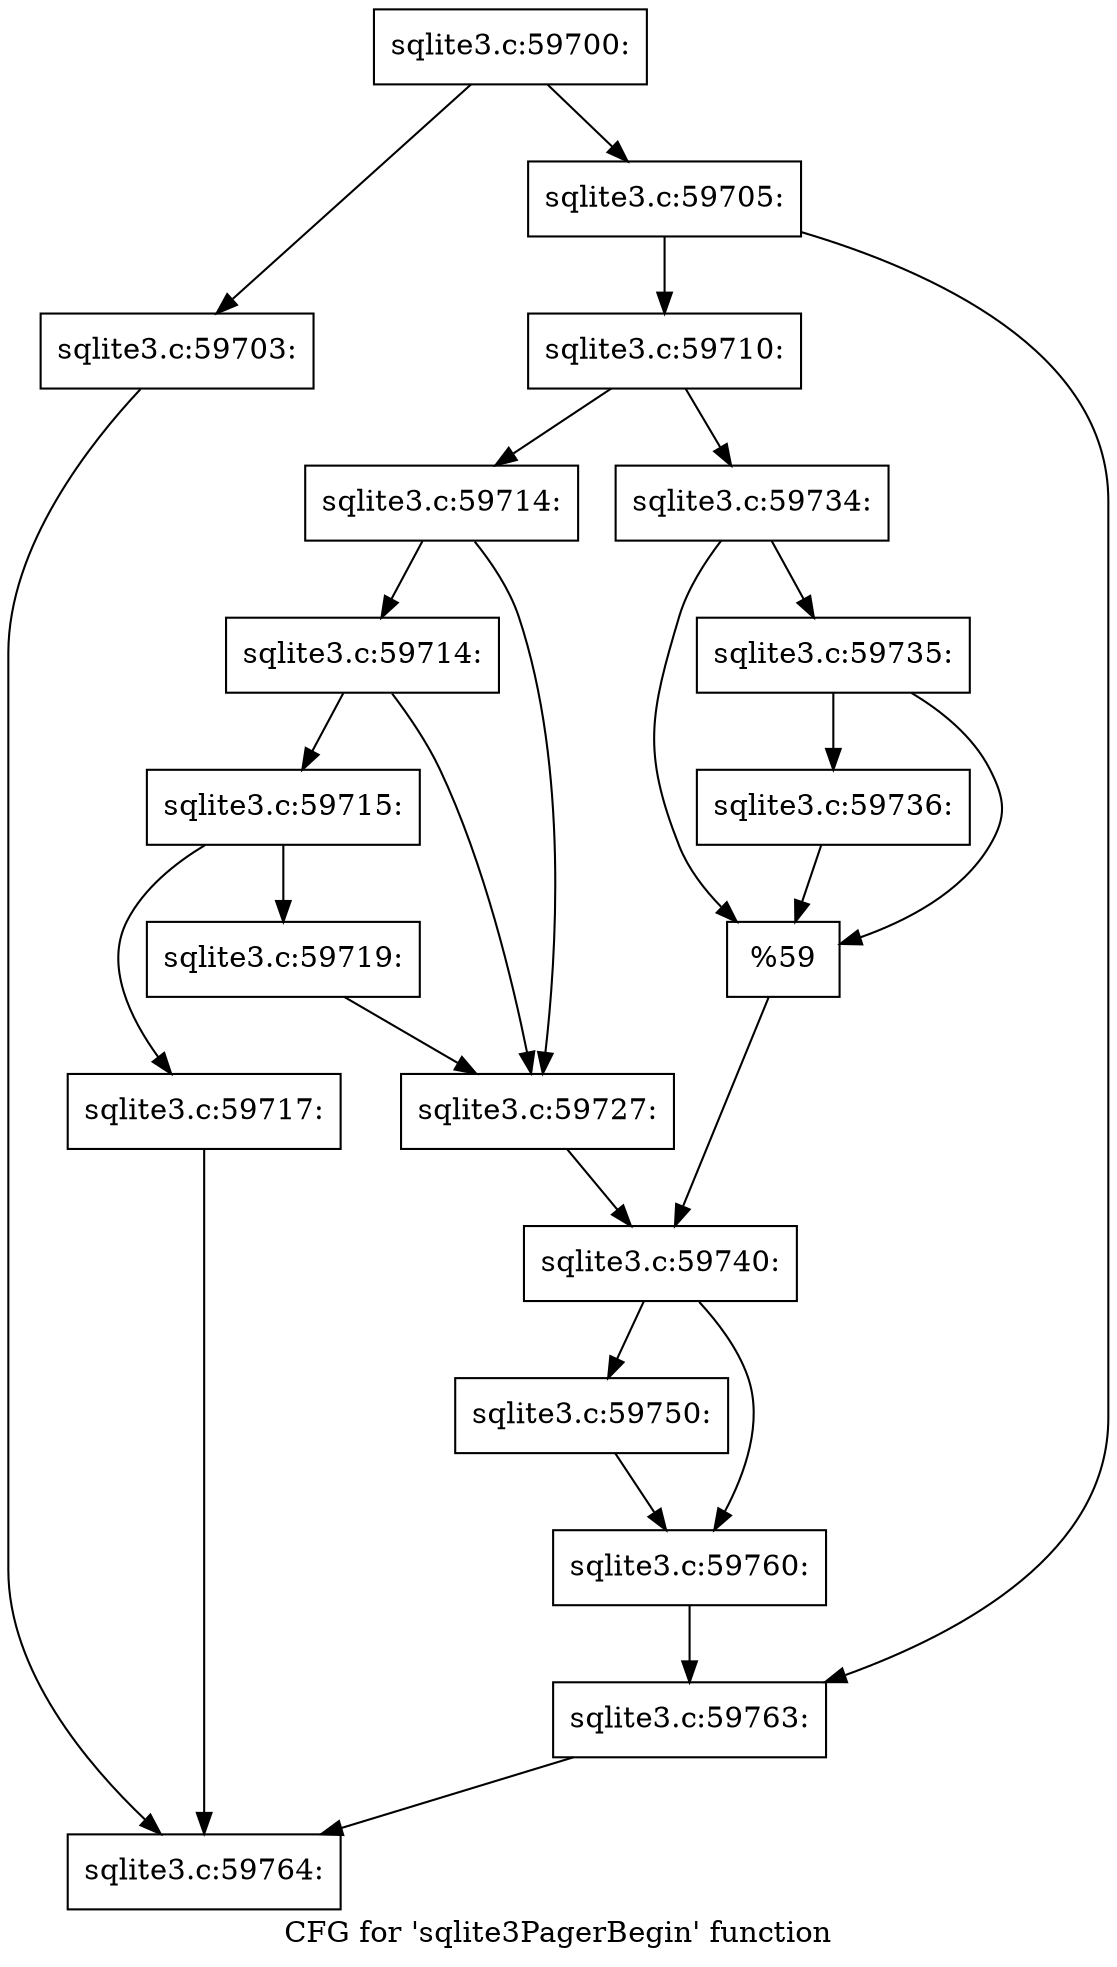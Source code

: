 digraph "CFG for 'sqlite3PagerBegin' function" {
	label="CFG for 'sqlite3PagerBegin' function";

	Node0x55c0f7764700 [shape=record,label="{sqlite3.c:59700:}"];
	Node0x55c0f7764700 -> Node0x55c0f77670e0;
	Node0x55c0f7764700 -> Node0x55c0f7767130;
	Node0x55c0f77670e0 [shape=record,label="{sqlite3.c:59703:}"];
	Node0x55c0f77670e0 -> Node0x55c0f7765be0;
	Node0x55c0f7767130 [shape=record,label="{sqlite3.c:59705:}"];
	Node0x55c0f7767130 -> Node0x55c0f7767c10;
	Node0x55c0f7767130 -> Node0x55c0f7767c60;
	Node0x55c0f7767c10 [shape=record,label="{sqlite3.c:59710:}"];
	Node0x55c0f7767c10 -> Node0x55c0f7768270;
	Node0x55c0f7767c10 -> Node0x55c0f7768310;
	Node0x55c0f7768270 [shape=record,label="{sqlite3.c:59714:}"];
	Node0x55c0f7768270 -> Node0x55c0f7768820;
	Node0x55c0f7768270 -> Node0x55c0f77687d0;
	Node0x55c0f7768820 [shape=record,label="{sqlite3.c:59714:}"];
	Node0x55c0f7768820 -> Node0x55c0f7768780;
	Node0x55c0f7768820 -> Node0x55c0f77687d0;
	Node0x55c0f7768780 [shape=record,label="{sqlite3.c:59715:}"];
	Node0x55c0f7768780 -> Node0x55c0f7769430;
	Node0x55c0f7768780 -> Node0x55c0f7769480;
	Node0x55c0f7769430 [shape=record,label="{sqlite3.c:59717:}"];
	Node0x55c0f7769430 -> Node0x55c0f7765be0;
	Node0x55c0f7769480 [shape=record,label="{sqlite3.c:59719:}"];
	Node0x55c0f7769480 -> Node0x55c0f77687d0;
	Node0x55c0f77687d0 [shape=record,label="{sqlite3.c:59727:}"];
	Node0x55c0f77687d0 -> Node0x55c0f77682c0;
	Node0x55c0f7768310 [shape=record,label="{sqlite3.c:59734:}"];
	Node0x55c0f7768310 -> Node0x55c0f776abc0;
	Node0x55c0f7768310 -> Node0x55c0f776a590;
	Node0x55c0f776abc0 [shape=record,label="{sqlite3.c:59735:}"];
	Node0x55c0f776abc0 -> Node0x55c0f591bbc0;
	Node0x55c0f776abc0 -> Node0x55c0f776a590;
	Node0x55c0f591bbc0 [shape=record,label="{sqlite3.c:59736:}"];
	Node0x55c0f591bbc0 -> Node0x55c0f776a590;
	Node0x55c0f776a590 [shape=record,label="{%59}"];
	Node0x55c0f776a590 -> Node0x55c0f77682c0;
	Node0x55c0f77682c0 [shape=record,label="{sqlite3.c:59740:}"];
	Node0x55c0f77682c0 -> Node0x55c0f776b3c0;
	Node0x55c0f77682c0 -> Node0x55c0f776b410;
	Node0x55c0f776b3c0 [shape=record,label="{sqlite3.c:59750:}"];
	Node0x55c0f776b3c0 -> Node0x55c0f776b410;
	Node0x55c0f776b410 [shape=record,label="{sqlite3.c:59760:}"];
	Node0x55c0f776b410 -> Node0x55c0f7767c60;
	Node0x55c0f7767c60 [shape=record,label="{sqlite3.c:59763:}"];
	Node0x55c0f7767c60 -> Node0x55c0f7765be0;
	Node0x55c0f7765be0 [shape=record,label="{sqlite3.c:59764:}"];
}
